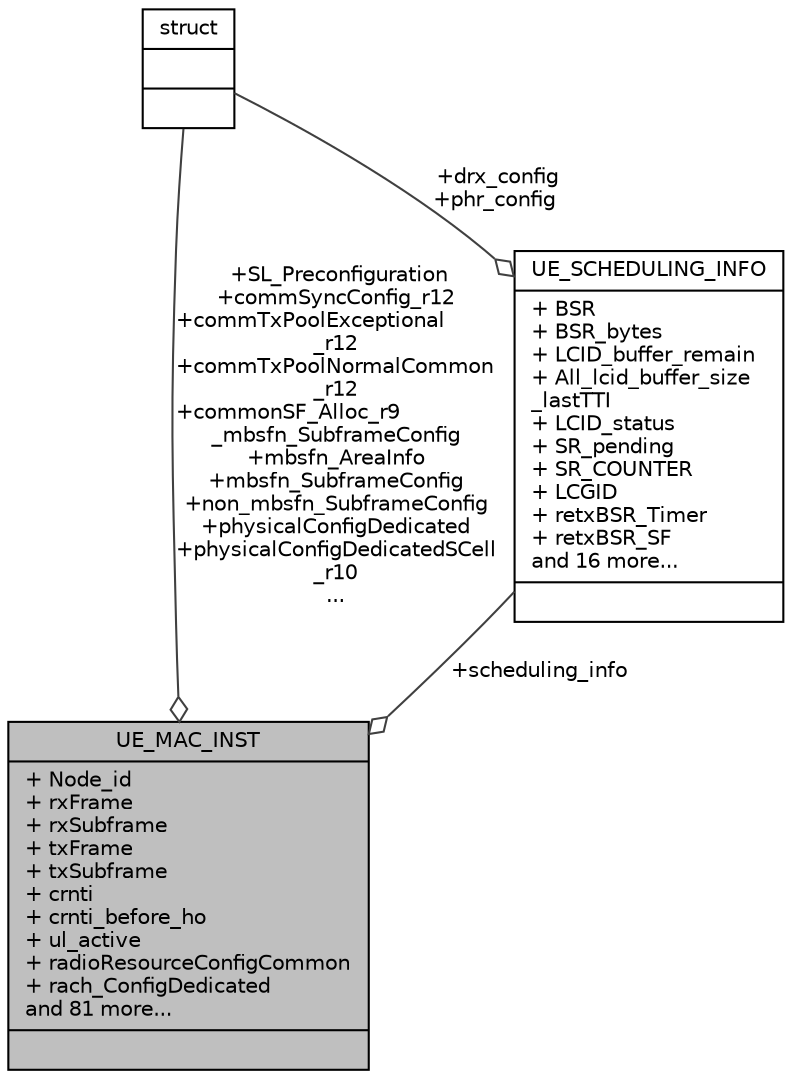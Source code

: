 digraph "UE_MAC_INST"
{
 // LATEX_PDF_SIZE
  edge [fontname="Helvetica",fontsize="10",labelfontname="Helvetica",labelfontsize="10"];
  node [fontname="Helvetica",fontsize="10",shape=record];
  Node1 [label="{UE_MAC_INST\n|+ Node_id\l+ rxFrame\l+ rxSubframe\l+ txFrame\l+ txSubframe\l+ crnti\l+ crnti_before_ho\l+ ul_active\l+ radioResourceConfigCommon\l+ rach_ConfigDedicated\land 81 more...\l|}",height=0.2,width=0.4,color="black", fillcolor="grey75", style="filled", fontcolor="black",tooltip="Top level UE MAC structure."];
  Node2 -> Node1 [color="grey25",fontsize="10",style="solid",label=" +SL_Preconfiguration\n+commSyncConfig_r12\n+commTxPoolExceptional\l_r12\n+commTxPoolNormalCommon\l_r12\n+commonSF_Alloc_r9\l_mbsfn_SubframeConfig\n+mbsfn_AreaInfo\n+mbsfn_SubframeConfig\n+non_mbsfn_SubframeConfig\n+physicalConfigDedicated\n+physicalConfigDedicatedSCell\l_r10\n..." ,arrowhead="odiamond",fontname="Helvetica"];
  Node2 [label="{struct\n||}",height=0.2,width=0.4,color="black", fillcolor="white", style="filled",URL="$structstruct.html",tooltip="holds vehicle id and initial pointer to the head of the linked list in hastable"];
  Node3 -> Node1 [color="grey25",fontsize="10",style="solid",label=" +scheduling_info" ,arrowhead="odiamond",fontname="Helvetica"];
  Node3 [label="{UE_SCHEDULING_INFO\n|+ BSR\l+ BSR_bytes\l+ LCID_buffer_remain\l+ All_lcid_buffer_size\l_lastTTI\l+ LCID_status\l+ SR_pending\l+ SR_COUNTER\l+ LCGID\l+ retxBSR_Timer\l+ retxBSR_SF\land 16 more...\l|}",height=0.2,width=0.4,color="black", fillcolor="white", style="filled",URL="$structUE__SCHEDULING__INFO.html",tooltip="UE scheduling info."];
  Node2 -> Node3 [color="grey25",fontsize="10",style="solid",label=" +drx_config\n+phr_config" ,arrowhead="odiamond",fontname="Helvetica"];
}
